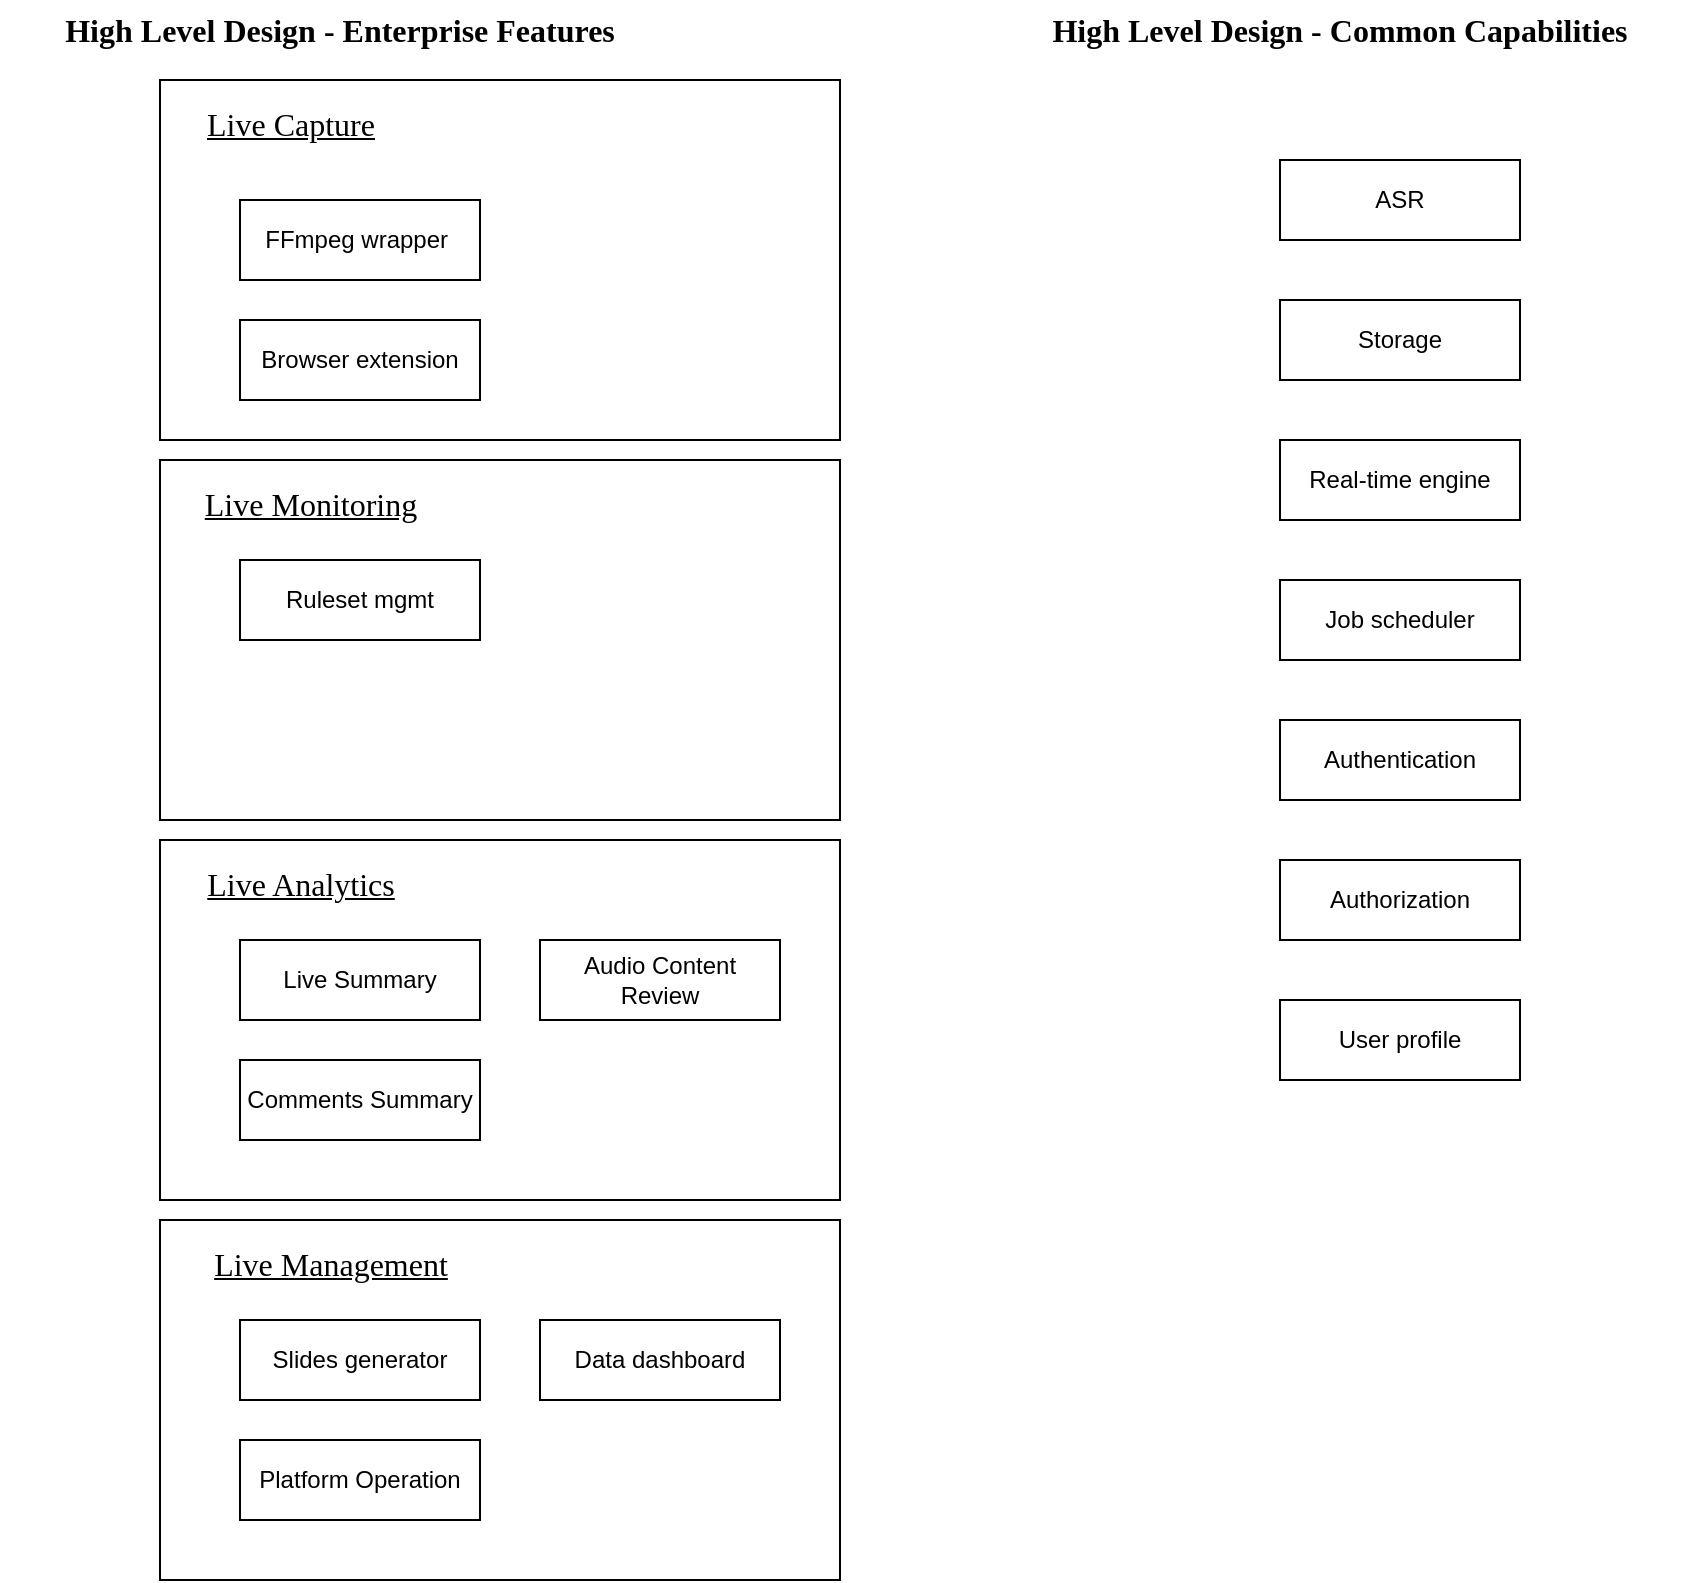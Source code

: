 <mxfile version="21.6.1" type="github">
  <diagram name="Page-1" id="44zZPaApqiIUt-cTQp_n">
    <mxGraphModel dx="949" dy="606" grid="1" gridSize="10" guides="1" tooltips="1" connect="1" arrows="1" fold="1" page="1" pageScale="1" pageWidth="1200" pageHeight="1920" math="0" shadow="0">
      <root>
        <mxCell id="0" />
        <mxCell id="1" parent="0" />
        <mxCell id="f6qxGxTqfRxDjlEGLXbx-34" value="" style="group" vertex="1" connectable="0" parent="1">
          <mxGeometry x="160" y="270" width="340" height="180" as="geometry" />
        </mxCell>
        <mxCell id="f6qxGxTqfRxDjlEGLXbx-35" value="" style="rounded=0;whiteSpace=wrap;html=1;" vertex="1" parent="f6qxGxTqfRxDjlEGLXbx-34">
          <mxGeometry width="340" height="180" as="geometry" />
        </mxCell>
        <mxCell id="f6qxGxTqfRxDjlEGLXbx-36" value="&lt;font face=&quot;Tahoma&quot; style=&quot;font-size: 16px; font-weight: normal;&quot;&gt;&lt;u&gt;Live Monitoring&lt;/u&gt;&lt;/font&gt;" style="text;strokeColor=none;fillColor=none;html=1;fontSize=24;fontStyle=1;verticalAlign=middle;align=center;" vertex="1" parent="f6qxGxTqfRxDjlEGLXbx-34">
          <mxGeometry x="20" y="10" width="110" height="20" as="geometry" />
        </mxCell>
        <mxCell id="f6qxGxTqfRxDjlEGLXbx-37" value="Ruleset mgmt" style="rounded=0;whiteSpace=wrap;html=1;" vertex="1" parent="f6qxGxTqfRxDjlEGLXbx-34">
          <mxGeometry x="40" y="50" width="120" height="40" as="geometry" />
        </mxCell>
        <mxCell id="f6qxGxTqfRxDjlEGLXbx-33" value="" style="group" vertex="1" connectable="0" parent="1">
          <mxGeometry x="160" y="80" width="340" height="180" as="geometry" />
        </mxCell>
        <mxCell id="f6qxGxTqfRxDjlEGLXbx-31" value="" style="rounded=0;whiteSpace=wrap;html=1;" vertex="1" parent="f6qxGxTqfRxDjlEGLXbx-33">
          <mxGeometry width="340" height="180" as="geometry" />
        </mxCell>
        <mxCell id="f6qxGxTqfRxDjlEGLXbx-32" value="&lt;font face=&quot;Tahoma&quot; style=&quot;font-size: 16px; font-weight: normal;&quot;&gt;&lt;u&gt;Live Capture&lt;/u&gt;&lt;/font&gt;" style="text;strokeColor=none;fillColor=none;html=1;fontSize=24;fontStyle=1;verticalAlign=middle;align=center;" vertex="1" parent="f6qxGxTqfRxDjlEGLXbx-33">
          <mxGeometry x="20" y="10" width="90" height="20" as="geometry" />
        </mxCell>
        <mxCell id="f6qxGxTqfRxDjlEGLXbx-7" value="Browser extension" style="rounded=0;whiteSpace=wrap;html=1;" vertex="1" parent="f6qxGxTqfRxDjlEGLXbx-33">
          <mxGeometry x="40" y="120" width="120" height="40" as="geometry" />
        </mxCell>
        <mxCell id="f6qxGxTqfRxDjlEGLXbx-3" value="FFmpeg wrapper&amp;nbsp;" style="rounded=0;whiteSpace=wrap;html=1;" vertex="1" parent="f6qxGxTqfRxDjlEGLXbx-33">
          <mxGeometry x="40" y="60" width="120" height="40" as="geometry" />
        </mxCell>
        <mxCell id="f6qxGxTqfRxDjlEGLXbx-1" value="High Level Design - Enterprise Features" style="text;html=1;strokeColor=none;fillColor=none;align=center;verticalAlign=middle;whiteSpace=wrap;rounded=0;fontFamily=Tahoma;fontSize=16;fontStyle=1" vertex="1" parent="1">
          <mxGeometry x="80" y="40" width="340" height="30" as="geometry" />
        </mxCell>
        <mxCell id="f6qxGxTqfRxDjlEGLXbx-38" value="" style="group" vertex="1" connectable="0" parent="1">
          <mxGeometry x="160" y="460" width="340" height="180" as="geometry" />
        </mxCell>
        <mxCell id="f6qxGxTqfRxDjlEGLXbx-39" value="" style="rounded=0;whiteSpace=wrap;html=1;" vertex="1" parent="f6qxGxTqfRxDjlEGLXbx-38">
          <mxGeometry width="340" height="180" as="geometry" />
        </mxCell>
        <mxCell id="f6qxGxTqfRxDjlEGLXbx-40" value="&lt;font face=&quot;Tahoma&quot; style=&quot;font-size: 16px; font-weight: normal;&quot;&gt;&lt;u&gt;Live Analytics&lt;/u&gt;&lt;/font&gt;" style="text;strokeColor=none;fillColor=none;html=1;fontSize=24;fontStyle=1;verticalAlign=middle;align=center;" vertex="1" parent="f6qxGxTqfRxDjlEGLXbx-38">
          <mxGeometry x="20" y="10" width="100" height="20" as="geometry" />
        </mxCell>
        <mxCell id="f6qxGxTqfRxDjlEGLXbx-15" value="Live Summary" style="rounded=0;whiteSpace=wrap;html=1;" vertex="1" parent="f6qxGxTqfRxDjlEGLXbx-38">
          <mxGeometry x="40" y="50" width="120" height="40" as="geometry" />
        </mxCell>
        <mxCell id="f6qxGxTqfRxDjlEGLXbx-17" value="Audio Content Review" style="rounded=0;whiteSpace=wrap;html=1;" vertex="1" parent="f6qxGxTqfRxDjlEGLXbx-38">
          <mxGeometry x="190" y="50" width="120" height="40" as="geometry" />
        </mxCell>
        <mxCell id="f6qxGxTqfRxDjlEGLXbx-18" value="Comments Summary" style="rounded=0;whiteSpace=wrap;html=1;" vertex="1" parent="f6qxGxTqfRxDjlEGLXbx-38">
          <mxGeometry x="40" y="110" width="120" height="40" as="geometry" />
        </mxCell>
        <mxCell id="f6qxGxTqfRxDjlEGLXbx-44" value="" style="group" vertex="1" connectable="0" parent="1">
          <mxGeometry x="160" y="650" width="340" height="180" as="geometry" />
        </mxCell>
        <mxCell id="f6qxGxTqfRxDjlEGLXbx-45" value="" style="rounded=0;whiteSpace=wrap;html=1;" vertex="1" parent="f6qxGxTqfRxDjlEGLXbx-44">
          <mxGeometry width="340" height="180" as="geometry" />
        </mxCell>
        <mxCell id="f6qxGxTqfRxDjlEGLXbx-46" value="&lt;font face=&quot;Tahoma&quot; style=&quot;font-size: 16px; font-weight: normal;&quot;&gt;&lt;u&gt;Live Management&lt;/u&gt;&lt;/font&gt;" style="text;strokeColor=none;fillColor=none;html=1;fontSize=24;fontStyle=1;verticalAlign=middle;align=center;" vertex="1" parent="f6qxGxTqfRxDjlEGLXbx-44">
          <mxGeometry x="20" y="10" width="130" height="20" as="geometry" />
        </mxCell>
        <mxCell id="f6qxGxTqfRxDjlEGLXbx-22" value="Slides generator" style="rounded=0;whiteSpace=wrap;html=1;" vertex="1" parent="f6qxGxTqfRxDjlEGLXbx-44">
          <mxGeometry x="40" y="50" width="120" height="40" as="geometry" />
        </mxCell>
        <mxCell id="f6qxGxTqfRxDjlEGLXbx-43" value="Data dashboard" style="rounded=0;whiteSpace=wrap;html=1;" vertex="1" parent="f6qxGxTqfRxDjlEGLXbx-44">
          <mxGeometry x="190" y="50" width="120" height="40" as="geometry" />
        </mxCell>
        <mxCell id="f6qxGxTqfRxDjlEGLXbx-24" value="Platform Operation" style="rounded=0;whiteSpace=wrap;html=1;" vertex="1" parent="f6qxGxTqfRxDjlEGLXbx-44">
          <mxGeometry x="40" y="110" width="120" height="40" as="geometry" />
        </mxCell>
        <mxCell id="f6qxGxTqfRxDjlEGLXbx-9" value="ASR" style="rounded=0;whiteSpace=wrap;html=1;" vertex="1" parent="1">
          <mxGeometry x="720" y="120" width="120" height="40" as="geometry" />
        </mxCell>
        <mxCell id="f6qxGxTqfRxDjlEGLXbx-25" value="Storage" style="rounded=0;whiteSpace=wrap;html=1;" vertex="1" parent="1">
          <mxGeometry x="720" y="190" width="120" height="40" as="geometry" />
        </mxCell>
        <mxCell id="f6qxGxTqfRxDjlEGLXbx-19" value="Real-time engine" style="rounded=0;whiteSpace=wrap;html=1;" vertex="1" parent="1">
          <mxGeometry x="720" y="260" width="120" height="40" as="geometry" />
        </mxCell>
        <mxCell id="f6qxGxTqfRxDjlEGLXbx-50" value="Job scheduler" style="rounded=0;whiteSpace=wrap;html=1;" vertex="1" parent="1">
          <mxGeometry x="720" y="330" width="120" height="40" as="geometry" />
        </mxCell>
        <mxCell id="f6qxGxTqfRxDjlEGLXbx-51" value="High Level Design - Common Capabilities" style="text;html=1;strokeColor=none;fillColor=none;align=center;verticalAlign=middle;whiteSpace=wrap;rounded=0;fontFamily=Tahoma;fontSize=16;fontStyle=1" vertex="1" parent="1">
          <mxGeometry x="580" y="40" width="340" height="30" as="geometry" />
        </mxCell>
        <mxCell id="f6qxGxTqfRxDjlEGLXbx-52" value="Authentication" style="rounded=0;whiteSpace=wrap;html=1;" vertex="1" parent="1">
          <mxGeometry x="720" y="400" width="120" height="40" as="geometry" />
        </mxCell>
        <mxCell id="f6qxGxTqfRxDjlEGLXbx-53" value="Authorization" style="rounded=0;whiteSpace=wrap;html=1;" vertex="1" parent="1">
          <mxGeometry x="720" y="470" width="120" height="40" as="geometry" />
        </mxCell>
        <mxCell id="f6qxGxTqfRxDjlEGLXbx-54" value="User profile" style="rounded=0;whiteSpace=wrap;html=1;" vertex="1" parent="1">
          <mxGeometry x="720" y="540" width="120" height="40" as="geometry" />
        </mxCell>
      </root>
    </mxGraphModel>
  </diagram>
</mxfile>
